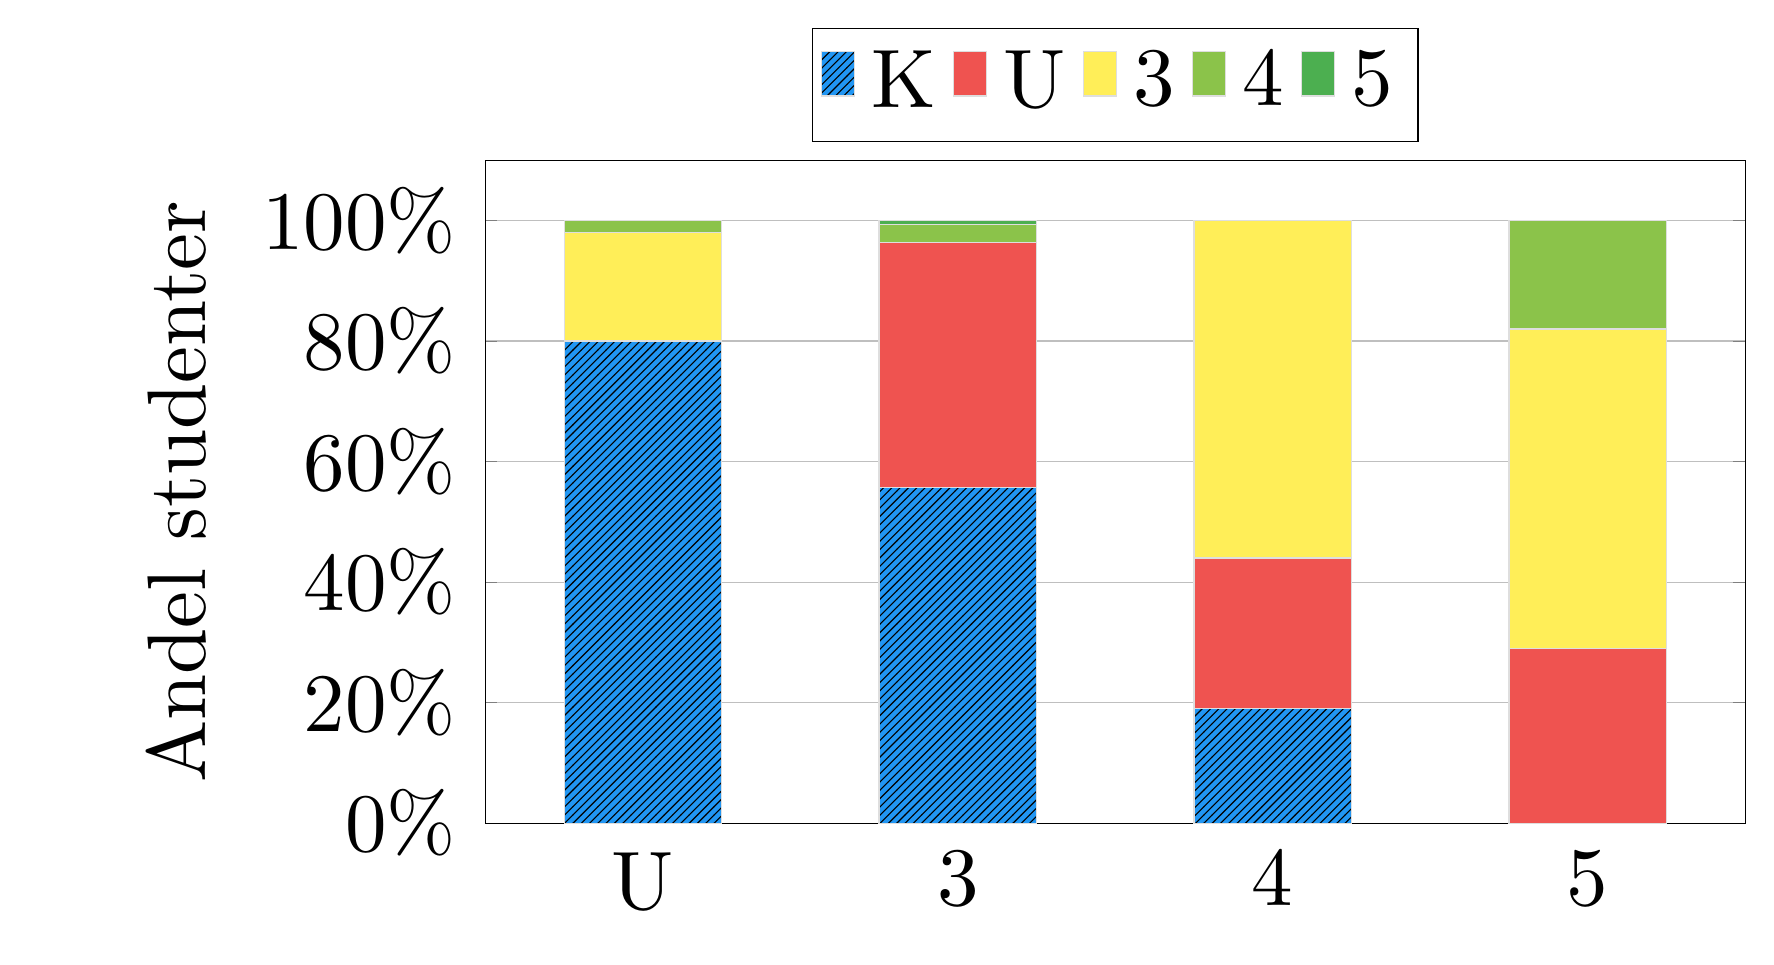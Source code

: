 \definecolor{klight_green_200}{RGB}{197, 225, 165}
\definecolor{klight_green_300}{RGB}{174, 213, 129}
\definecolor{klight_green_400}{RGB}{156, 204, 101}
\definecolor{klight_green_500}{RGB}{139, 195, 74}
\definecolor{kred_400}{RGB}{239, 83, 80}
\definecolor{kyellow_400}{RGB}{255, 238, 88}
\definecolor{kgreen_300}{RGB}{129, 199, 132}
\definecolor{kgreen_500}{RGB}{76, 175, 80}
\definecolor{kgrey}{RGB}{222,222,222}
\definecolor{kblue}{RGB}{33, 150, 243}

% \pgfplotstableread[row sep=\\,col sep=&]{
%     interval & u & false \\
%     U     & 69  & 31 \\
%     3     & 83 & 17  \\
%     4     &    &     \\
%     5     &    &     \\
%     }\mydata

\begin{tikzpicture}
    \begin{axis}[
            ybar stacked,
            x=4cm,
            enlarge x limits={abs=2cm},
            %enlarge y limits={abs=0.5cm},
            bar width=2cm,
            width=16cm,
            height=10cm,
            legend style={at={(0.5, 1.2)},
                anchor=north,legend columns=-1},
            legend image post style={scale=2},
            symbolic x coords={U, 3, 4, 5},
            xtick=data,
            major x tick style = transparent,
            ymajorgrids = true,
            %nodes near coords={\pgfmathprintnumber[fixed,precision=0]{\pgfplotspointmeta}\,\%},
            nodes near coords align={vertical},
            ymin=0,ymax=110,
            yticklabel={\pgfmathparse{\tick}\pgfmathprintnumber{\pgfmathresult}\%},
            ylabel={Andel studenter},
            %ticklabel style = {font=\tiny},
            nodes={scale=3, transform shape}  % increase size of everything
        ]
        \addplot [fill=kblue!100,draw=kgrey!100, postaction={pattern=north east lines}] coordinates {(U, 80) (3, 55.7) (4, 19) (5, 0)};  % Korrekt klassificerade
        \addplot [fill=kred_400!100,draw=kgrey!100] coordinates {(U, 0) (3, 40.7) (4, 25) (5, 29)};  % Klass. U
        \addplot [fill=kyellow_400!100,draw=kgrey!100] coordinates {(U, 18) (3, 0) (4, 56) (5, 53)};   % Klass. 3:a
        \addplot [fill=klight_green_500!100,draw=kgrey!100] coordinates {(U, 2) (3, 3) (4, 0) (5, 18)};   % Klass. 4:a
        \addplot [fill=kgreen_500!100,draw=kgrey!100] coordinates {(U, 0) (3, 0.6) (4, 0) (5, 0)};   % Klass. 5:a
        \legend{K, U, 3, 4, 5}
    \end{axis}
\end{tikzpicture}
